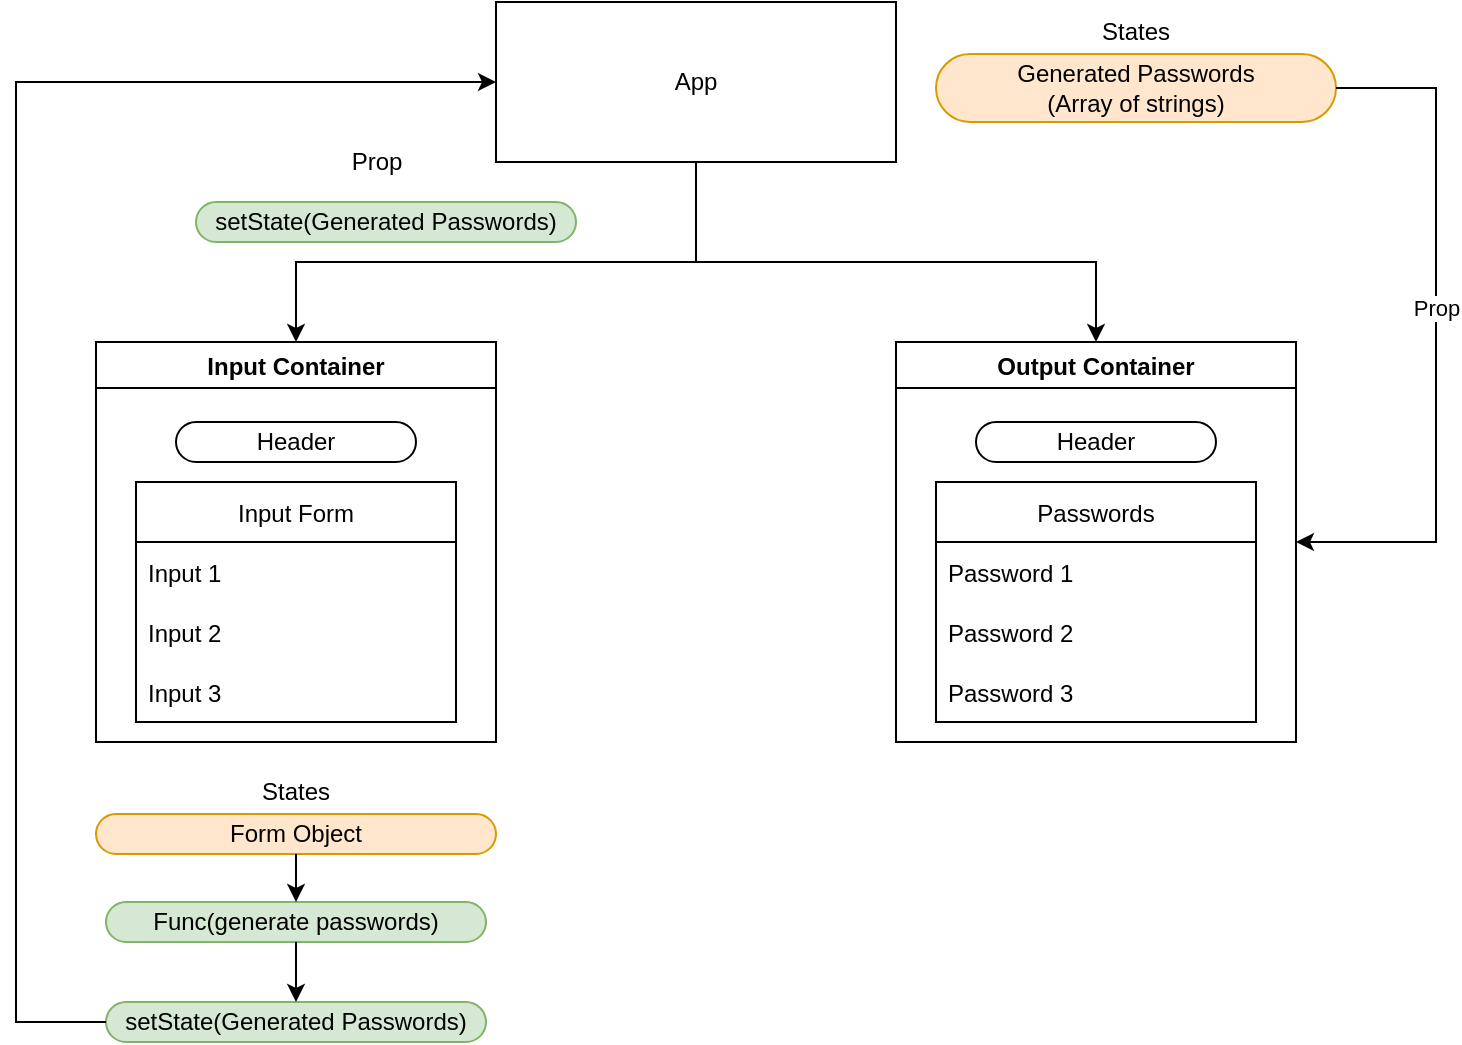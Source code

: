 <mxfile version="16.2.7" type="github">
  <diagram id="k0uZgZyYwI2Upb_hqEyq" name="Page-1">
    <mxGraphModel dx="1422" dy="762" grid="1" gridSize="10" guides="1" tooltips="1" connect="1" arrows="1" fold="1" page="1" pageScale="1" pageWidth="850" pageHeight="1100" math="0" shadow="0">
      <root>
        <mxCell id="0" />
        <mxCell id="1" parent="0" />
        <mxCell id="zKvZWbMJzwQfPkqD02Oh-1" value="App" style="rounded=0;whiteSpace=wrap;html=1;" vertex="1" parent="1">
          <mxGeometry x="320" y="70" width="200" height="80" as="geometry" />
        </mxCell>
        <mxCell id="zKvZWbMJzwQfPkqD02Oh-14" value="Input Container" style="swimlane;" vertex="1" parent="1">
          <mxGeometry x="120" y="240" width="200" height="200" as="geometry" />
        </mxCell>
        <mxCell id="zKvZWbMJzwQfPkqD02Oh-6" value="Header" style="rounded=1;whiteSpace=wrap;html=1;arcSize=50;" vertex="1" parent="zKvZWbMJzwQfPkqD02Oh-14">
          <mxGeometry x="40" y="40" width="120" height="20" as="geometry" />
        </mxCell>
        <mxCell id="zKvZWbMJzwQfPkqD02Oh-15" value="Input Form" style="swimlane;fontStyle=0;childLayout=stackLayout;horizontal=1;startSize=30;horizontalStack=0;resizeParent=1;resizeParentMax=0;resizeLast=0;collapsible=1;marginBottom=0;swimlaneLine=1;rounded=0;shadow=0;sketch=0;glass=0;" vertex="1" parent="zKvZWbMJzwQfPkqD02Oh-14">
          <mxGeometry x="20" y="70" width="160" height="120" as="geometry">
            <mxRectangle x="330" y="330" width="60" height="30" as="alternateBounds" />
          </mxGeometry>
        </mxCell>
        <mxCell id="zKvZWbMJzwQfPkqD02Oh-16" value="Input 1" style="text;strokeColor=none;fillColor=none;align=left;verticalAlign=middle;spacingLeft=4;spacingRight=4;overflow=hidden;points=[[0,0.5],[1,0.5]];portConstraint=eastwest;rotatable=0;" vertex="1" parent="zKvZWbMJzwQfPkqD02Oh-15">
          <mxGeometry y="30" width="160" height="30" as="geometry" />
        </mxCell>
        <mxCell id="zKvZWbMJzwQfPkqD02Oh-17" value="Input 2" style="text;strokeColor=none;fillColor=none;align=left;verticalAlign=middle;spacingLeft=4;spacingRight=4;overflow=hidden;points=[[0,0.5],[1,0.5]];portConstraint=eastwest;rotatable=0;" vertex="1" parent="zKvZWbMJzwQfPkqD02Oh-15">
          <mxGeometry y="60" width="160" height="30" as="geometry" />
        </mxCell>
        <mxCell id="zKvZWbMJzwQfPkqD02Oh-18" value="Input 3" style="text;strokeColor=none;fillColor=none;align=left;verticalAlign=middle;spacingLeft=4;spacingRight=4;overflow=hidden;points=[[0,0.5],[1,0.5]];portConstraint=eastwest;rotatable=0;" vertex="1" parent="zKvZWbMJzwQfPkqD02Oh-15">
          <mxGeometry y="90" width="160" height="30" as="geometry" />
        </mxCell>
        <mxCell id="zKvZWbMJzwQfPkqD02Oh-20" value="Output Container" style="swimlane;" vertex="1" parent="1">
          <mxGeometry x="520" y="240" width="200" height="200" as="geometry" />
        </mxCell>
        <mxCell id="zKvZWbMJzwQfPkqD02Oh-21" value="Header" style="rounded=1;whiteSpace=wrap;html=1;arcSize=50;" vertex="1" parent="zKvZWbMJzwQfPkqD02Oh-20">
          <mxGeometry x="40" y="40" width="120" height="20" as="geometry" />
        </mxCell>
        <mxCell id="zKvZWbMJzwQfPkqD02Oh-22" value="Passwords" style="swimlane;fontStyle=0;childLayout=stackLayout;horizontal=1;startSize=30;horizontalStack=0;resizeParent=1;resizeParentMax=0;resizeLast=0;collapsible=1;marginBottom=0;swimlaneLine=1;rounded=0;shadow=0;sketch=0;glass=0;" vertex="1" parent="zKvZWbMJzwQfPkqD02Oh-20">
          <mxGeometry x="20" y="70" width="160" height="120" as="geometry">
            <mxRectangle x="330" y="330" width="60" height="30" as="alternateBounds" />
          </mxGeometry>
        </mxCell>
        <mxCell id="zKvZWbMJzwQfPkqD02Oh-23" value="Password 1" style="text;strokeColor=none;fillColor=none;align=left;verticalAlign=middle;spacingLeft=4;spacingRight=4;overflow=hidden;points=[[0,0.5],[1,0.5]];portConstraint=eastwest;rotatable=0;" vertex="1" parent="zKvZWbMJzwQfPkqD02Oh-22">
          <mxGeometry y="30" width="160" height="30" as="geometry" />
        </mxCell>
        <mxCell id="zKvZWbMJzwQfPkqD02Oh-24" value="Password 2" style="text;strokeColor=none;fillColor=none;align=left;verticalAlign=middle;spacingLeft=4;spacingRight=4;overflow=hidden;points=[[0,0.5],[1,0.5]];portConstraint=eastwest;rotatable=0;" vertex="1" parent="zKvZWbMJzwQfPkqD02Oh-22">
          <mxGeometry y="60" width="160" height="30" as="geometry" />
        </mxCell>
        <mxCell id="zKvZWbMJzwQfPkqD02Oh-25" value="Password 3" style="text;strokeColor=none;fillColor=none;align=left;verticalAlign=middle;spacingLeft=4;spacingRight=4;overflow=hidden;points=[[0,0.5],[1,0.5]];portConstraint=eastwest;rotatable=0;" vertex="1" parent="zKvZWbMJzwQfPkqD02Oh-22">
          <mxGeometry y="90" width="160" height="30" as="geometry" />
        </mxCell>
        <mxCell id="zKvZWbMJzwQfPkqD02Oh-26" value="" style="endArrow=classic;html=1;rounded=0;exitX=0.5;exitY=1;exitDx=0;exitDy=0;entryX=0.5;entryY=0;entryDx=0;entryDy=0;" edge="1" parent="1" source="zKvZWbMJzwQfPkqD02Oh-1" target="zKvZWbMJzwQfPkqD02Oh-14">
          <mxGeometry width="50" height="50" relative="1" as="geometry">
            <mxPoint x="370" y="420" as="sourcePoint" />
            <mxPoint x="420" y="370" as="targetPoint" />
            <Array as="points">
              <mxPoint x="420" y="200" />
              <mxPoint x="220" y="200" />
            </Array>
          </mxGeometry>
        </mxCell>
        <mxCell id="zKvZWbMJzwQfPkqD02Oh-27" value="" style="endArrow=classic;html=1;rounded=0;entryX=0.5;entryY=0;entryDx=0;entryDy=0;" edge="1" parent="1" target="zKvZWbMJzwQfPkqD02Oh-20">
          <mxGeometry width="50" height="50" relative="1" as="geometry">
            <mxPoint x="420" y="150" as="sourcePoint" />
            <mxPoint x="230" y="250" as="targetPoint" />
            <Array as="points">
              <mxPoint x="420" y="200" />
              <mxPoint x="620" y="200" />
            </Array>
          </mxGeometry>
        </mxCell>
        <mxCell id="zKvZWbMJzwQfPkqD02Oh-28" value="Generated Passwords&lt;br&gt;(Array of strings)" style="rounded=1;whiteSpace=wrap;html=1;shadow=0;glass=0;sketch=0;arcSize=50;fillColor=#ffe6cc;strokeColor=#d79b00;" vertex="1" parent="1">
          <mxGeometry x="540" y="96" width="200" height="34" as="geometry" />
        </mxCell>
        <mxCell id="zKvZWbMJzwQfPkqD02Oh-29" value="States" style="text;html=1;strokeColor=none;fillColor=none;align=center;verticalAlign=middle;whiteSpace=wrap;rounded=0;shadow=0;glass=0;sketch=0;" vertex="1" parent="1">
          <mxGeometry x="610" y="70" width="60" height="30" as="geometry" />
        </mxCell>
        <mxCell id="zKvZWbMJzwQfPkqD02Oh-30" value="" style="endArrow=classic;html=1;rounded=0;exitX=1;exitY=0.5;exitDx=0;exitDy=0;entryX=1;entryY=0.5;entryDx=0;entryDy=0;" edge="1" parent="1" source="zKvZWbMJzwQfPkqD02Oh-28" target="zKvZWbMJzwQfPkqD02Oh-20">
          <mxGeometry width="50" height="50" relative="1" as="geometry">
            <mxPoint x="370" y="410" as="sourcePoint" />
            <mxPoint x="420" y="360" as="targetPoint" />
            <Array as="points">
              <mxPoint x="790" y="113" />
              <mxPoint x="790" y="340" />
            </Array>
          </mxGeometry>
        </mxCell>
        <mxCell id="zKvZWbMJzwQfPkqD02Oh-33" value="Prop" style="edgeLabel;html=1;align=center;verticalAlign=middle;resizable=0;points=[];" vertex="1" connectable="0" parent="zKvZWbMJzwQfPkqD02Oh-30">
          <mxGeometry x="0.119" y="3" relative="1" as="geometry">
            <mxPoint x="-3" y="-34" as="offset" />
          </mxGeometry>
        </mxCell>
        <mxCell id="zKvZWbMJzwQfPkqD02Oh-34" value="Form Object" style="rounded=1;whiteSpace=wrap;html=1;shadow=0;glass=0;sketch=0;arcSize=50;fillColor=#ffe6cc;strokeColor=#d79b00;" vertex="1" parent="1">
          <mxGeometry x="120" y="476" width="200" height="20" as="geometry" />
        </mxCell>
        <mxCell id="zKvZWbMJzwQfPkqD02Oh-35" value="States" style="text;html=1;strokeColor=none;fillColor=none;align=center;verticalAlign=middle;whiteSpace=wrap;rounded=0;shadow=0;glass=0;sketch=0;" vertex="1" parent="1">
          <mxGeometry x="190" y="450" width="60" height="30" as="geometry" />
        </mxCell>
        <mxCell id="zKvZWbMJzwQfPkqD02Oh-36" value="setState(Generated Passwords)" style="rounded=1;whiteSpace=wrap;html=1;shadow=0;glass=0;sketch=0;arcSize=50;fillColor=#d5e8d4;strokeColor=#82b366;" vertex="1" parent="1">
          <mxGeometry x="170" y="170" width="190" height="20" as="geometry" />
        </mxCell>
        <mxCell id="zKvZWbMJzwQfPkqD02Oh-37" value="setState(Generated Passwords)" style="rounded=1;whiteSpace=wrap;html=1;shadow=0;glass=0;sketch=0;arcSize=50;fillColor=#d5e8d4;strokeColor=#82b366;" vertex="1" parent="1">
          <mxGeometry x="125" y="570" width="190" height="20" as="geometry" />
        </mxCell>
        <mxCell id="zKvZWbMJzwQfPkqD02Oh-38" value="Prop" style="text;html=1;align=center;verticalAlign=middle;resizable=0;points=[];autosize=1;strokeColor=none;fillColor=none;" vertex="1" parent="1">
          <mxGeometry x="240" y="140" width="40" height="20" as="geometry" />
        </mxCell>
        <mxCell id="zKvZWbMJzwQfPkqD02Oh-40" value="" style="endArrow=classic;html=1;rounded=0;exitX=0;exitY=0.5;exitDx=0;exitDy=0;entryX=0;entryY=0.5;entryDx=0;entryDy=0;" edge="1" parent="1" source="zKvZWbMJzwQfPkqD02Oh-37" target="zKvZWbMJzwQfPkqD02Oh-1">
          <mxGeometry width="50" height="50" relative="1" as="geometry">
            <mxPoint x="370" y="390" as="sourcePoint" />
            <mxPoint x="420" y="340" as="targetPoint" />
            <Array as="points">
              <mxPoint x="80" y="580" />
              <mxPoint x="80" y="280" />
              <mxPoint x="80" y="110" />
            </Array>
          </mxGeometry>
        </mxCell>
        <mxCell id="zKvZWbMJzwQfPkqD02Oh-41" value="Func(generate passwords)" style="rounded=1;whiteSpace=wrap;html=1;shadow=0;glass=0;sketch=0;arcSize=50;fillColor=#d5e8d4;strokeColor=#82b366;" vertex="1" parent="1">
          <mxGeometry x="125" y="520" width="190" height="20" as="geometry" />
        </mxCell>
        <mxCell id="zKvZWbMJzwQfPkqD02Oh-42" value="" style="endArrow=classic;html=1;rounded=0;exitX=0.5;exitY=1;exitDx=0;exitDy=0;entryX=0.5;entryY=0;entryDx=0;entryDy=0;" edge="1" parent="1" source="zKvZWbMJzwQfPkqD02Oh-34" target="zKvZWbMJzwQfPkqD02Oh-41">
          <mxGeometry width="50" height="50" relative="1" as="geometry">
            <mxPoint x="370" y="390" as="sourcePoint" />
            <mxPoint x="420" y="340" as="targetPoint" />
          </mxGeometry>
        </mxCell>
        <mxCell id="zKvZWbMJzwQfPkqD02Oh-43" value="" style="endArrow=classic;html=1;rounded=0;exitX=0.5;exitY=1;exitDx=0;exitDy=0;entryX=0.5;entryY=0;entryDx=0;entryDy=0;" edge="1" parent="1" source="zKvZWbMJzwQfPkqD02Oh-41" target="zKvZWbMJzwQfPkqD02Oh-37">
          <mxGeometry width="50" height="50" relative="1" as="geometry">
            <mxPoint x="370" y="390" as="sourcePoint" />
            <mxPoint x="400" y="530" as="targetPoint" />
          </mxGeometry>
        </mxCell>
      </root>
    </mxGraphModel>
  </diagram>
</mxfile>
